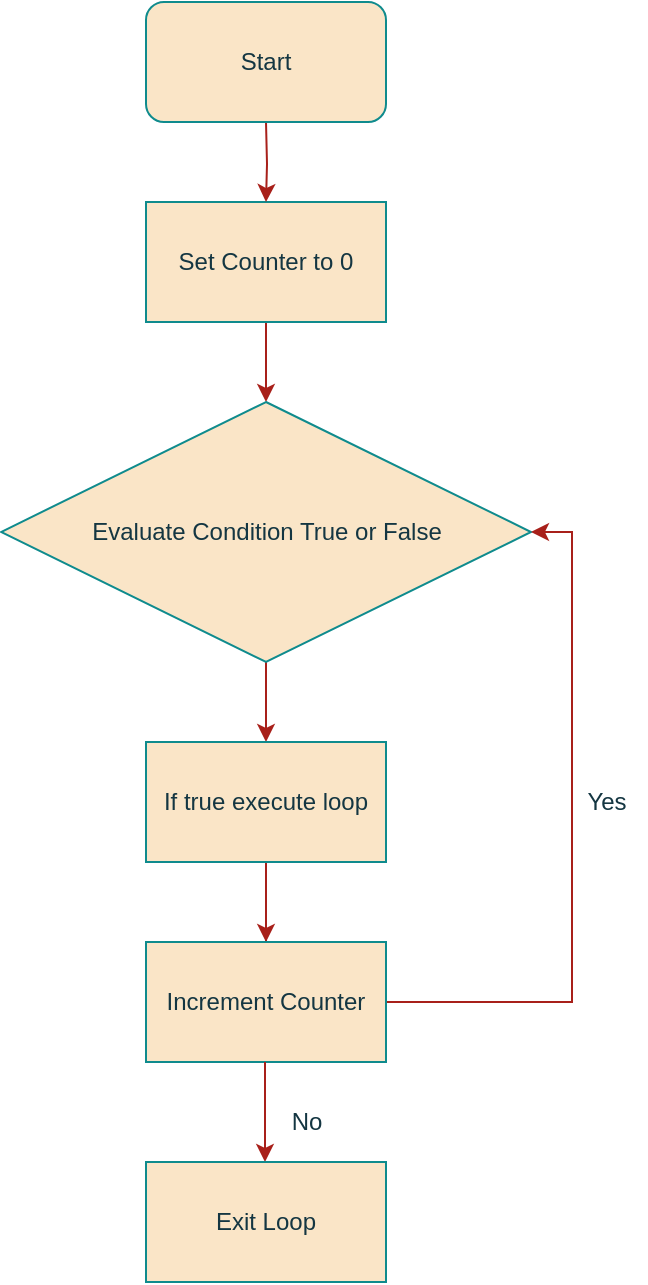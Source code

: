 <mxfile version="20.8.20" type="github"><diagram name="Page-1" id="dq--NyVVzHYp0RAmcnq9"><mxGraphModel dx="1434" dy="796" grid="1" gridSize="10" guides="1" tooltips="1" connect="1" arrows="1" fold="1" page="1" pageScale="1" pageWidth="850" pageHeight="1100" math="0" shadow="0"><root><mxCell id="0"/><mxCell id="1" parent="0"/><mxCell id="ESznvufkhDQmCv0Kfaj9-4" value="" style="edgeStyle=orthogonalEdgeStyle;rounded=0;orthogonalLoop=1;jettySize=auto;html=1;labelBackgroundColor=none;strokeColor=#A8201A;fontColor=default;" edge="1" parent="1" source="h_QH8nb2sYljmH_Zw2kq-1" target="ESznvufkhDQmCv0Kfaj9-3"><mxGeometry relative="1" as="geometry"/></mxCell><mxCell id="h_QH8nb2sYljmH_Zw2kq-1" value="Set Counter to 0" style="rounded=0;whiteSpace=wrap;html=1;labelBackgroundColor=none;fillColor=#FAE5C7;strokeColor=#0F8B8D;fontColor=#143642;" parent="1" vertex="1"><mxGeometry x="290" y="300" width="120" height="60" as="geometry"/></mxCell><mxCell id="ESznvufkhDQmCv0Kfaj9-2" value="" style="edgeStyle=orthogonalEdgeStyle;rounded=0;orthogonalLoop=1;jettySize=auto;html=1;labelBackgroundColor=none;strokeColor=#A8201A;fontColor=default;" edge="1" parent="1" target="h_QH8nb2sYljmH_Zw2kq-1"><mxGeometry relative="1" as="geometry"><mxPoint x="350" y="260" as="sourcePoint"/></mxGeometry></mxCell><mxCell id="ESznvufkhDQmCv0Kfaj9-7" value="" style="edgeStyle=orthogonalEdgeStyle;rounded=0;orthogonalLoop=1;jettySize=auto;html=1;labelBackgroundColor=none;strokeColor=#A8201A;fontColor=default;" edge="1" parent="1" source="ESznvufkhDQmCv0Kfaj9-3" target="ESznvufkhDQmCv0Kfaj9-5"><mxGeometry relative="1" as="geometry"/></mxCell><mxCell id="ESznvufkhDQmCv0Kfaj9-3" value="Evaluate Condition True or False" style="rhombus;whiteSpace=wrap;html=1;labelBackgroundColor=none;fillColor=#FAE5C7;strokeColor=#0F8B8D;fontColor=#143642;" vertex="1" parent="1"><mxGeometry x="217.5" y="400" width="265" height="130" as="geometry"/></mxCell><mxCell id="ESznvufkhDQmCv0Kfaj9-8" value="" style="edgeStyle=orthogonalEdgeStyle;rounded=0;orthogonalLoop=1;jettySize=auto;html=1;entryX=1;entryY=0.5;entryDx=0;entryDy=0;labelBackgroundColor=none;strokeColor=#A8201A;fontColor=default;" edge="1" parent="1" source="ESznvufkhDQmCv0Kfaj9-5" target="ESznvufkhDQmCv0Kfaj9-3"><mxGeometry relative="1" as="geometry"><mxPoint x="520" y="620" as="targetPoint"/><Array as="points"><mxPoint x="350" y="700"/><mxPoint x="503" y="700"/><mxPoint x="503" y="465"/></Array></mxGeometry></mxCell><mxCell id="ESznvufkhDQmCv0Kfaj9-10" value="" style="edgeStyle=orthogonalEdgeStyle;rounded=0;orthogonalLoop=1;jettySize=auto;html=1;labelBackgroundColor=none;strokeColor=#A8201A;fontColor=default;" edge="1" parent="1" source="ESznvufkhDQmCv0Kfaj9-5" target="ESznvufkhDQmCv0Kfaj9-9"><mxGeometry relative="1" as="geometry"/></mxCell><mxCell id="ESznvufkhDQmCv0Kfaj9-5" value="If true execute loop" style="rounded=0;whiteSpace=wrap;html=1;labelBackgroundColor=none;fillColor=#FAE5C7;strokeColor=#0F8B8D;fontColor=#143642;" vertex="1" parent="1"><mxGeometry x="290" y="570" width="120" height="60" as="geometry"/></mxCell><mxCell id="ESznvufkhDQmCv0Kfaj9-9" value="Increment Counter" style="rounded=0;whiteSpace=wrap;html=1;labelBackgroundColor=none;fillColor=#FAE5C7;strokeColor=#0F8B8D;fontColor=#143642;" vertex="1" parent="1"><mxGeometry x="290" y="670" width="120" height="60" as="geometry"/></mxCell><mxCell id="ESznvufkhDQmCv0Kfaj9-13" value="Yes" style="text;html=1;align=center;verticalAlign=middle;resizable=0;points=[];autosize=1;strokeColor=none;fillColor=none;labelBackgroundColor=none;fontColor=#143642;" vertex="1" parent="1"><mxGeometry x="500" y="585" width="40" height="30" as="geometry"/></mxCell><mxCell id="ESznvufkhDQmCv0Kfaj9-15" value="Start" style="rounded=1;whiteSpace=wrap;html=1;labelBackgroundColor=none;fillColor=#FAE5C7;strokeColor=#0F8B8D;fontColor=#143642;" vertex="1" parent="1"><mxGeometry x="290" y="200" width="120" height="60" as="geometry"/></mxCell><mxCell id="ESznvufkhDQmCv0Kfaj9-17" value="" style="endArrow=classic;html=1;rounded=0;labelBackgroundColor=none;strokeColor=#A8201A;fontColor=default;" edge="1" parent="1"><mxGeometry width="50" height="50" relative="1" as="geometry"><mxPoint x="349.5" y="730" as="sourcePoint"/><mxPoint x="349.5" y="780" as="targetPoint"/></mxGeometry></mxCell><mxCell id="ESznvufkhDQmCv0Kfaj9-18" value="No" style="text;html=1;align=center;verticalAlign=middle;resizable=0;points=[];autosize=1;strokeColor=none;fillColor=none;labelBackgroundColor=none;fontColor=#143642;" vertex="1" parent="1"><mxGeometry x="350" y="745" width="40" height="30" as="geometry"/></mxCell><mxCell id="ESznvufkhDQmCv0Kfaj9-19" value="Exit Loop" style="rounded=0;whiteSpace=wrap;html=1;labelBackgroundColor=none;fillColor=#FAE5C7;strokeColor=#0F8B8D;fontColor=#143642;" vertex="1" parent="1"><mxGeometry x="290" y="780" width="120" height="60" as="geometry"/></mxCell></root></mxGraphModel></diagram></mxfile>